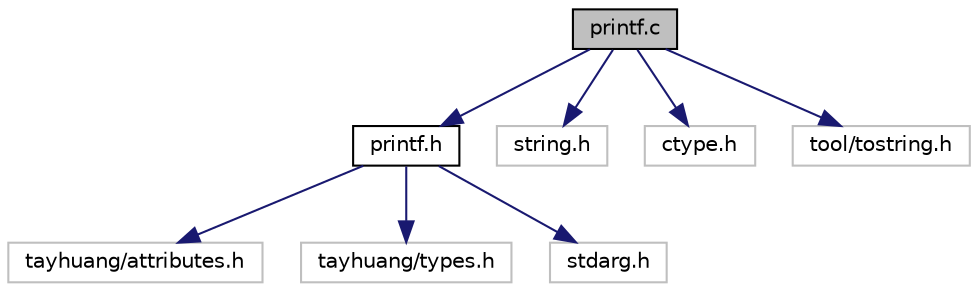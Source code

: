 digraph "printf.c"
{
 // LATEX_PDF_SIZE
  edge [fontname="Helvetica",fontsize="10",labelfontname="Helvetica",labelfontsize="10"];
  node [fontname="Helvetica",fontsize="10",shape=record];
  Node1 [label="printf.c",height=0.2,width=0.4,color="black", fillcolor="grey75", style="filled", fontcolor="black",tooltip="打印"];
  Node1 -> Node2 [color="midnightblue",fontsize="10",style="solid",fontname="Helvetica"];
  Node2 [label="printf.h",height=0.2,width=0.4,color="black", fillcolor="white", style="filled",URL="$printf_8h.html",tooltip="打印"];
  Node2 -> Node3 [color="midnightblue",fontsize="10",style="solid",fontname="Helvetica"];
  Node3 [label="tayhuang/attributes.h",height=0.2,width=0.4,color="grey75", fillcolor="white", style="filled",tooltip=" "];
  Node2 -> Node4 [color="midnightblue",fontsize="10",style="solid",fontname="Helvetica"];
  Node4 [label="tayhuang/types.h",height=0.2,width=0.4,color="grey75", fillcolor="white", style="filled",tooltip=" "];
  Node2 -> Node5 [color="midnightblue",fontsize="10",style="solid",fontname="Helvetica"];
  Node5 [label="stdarg.h",height=0.2,width=0.4,color="grey75", fillcolor="white", style="filled",tooltip=" "];
  Node1 -> Node6 [color="midnightblue",fontsize="10",style="solid",fontname="Helvetica"];
  Node6 [label="string.h",height=0.2,width=0.4,color="grey75", fillcolor="white", style="filled",tooltip=" "];
  Node1 -> Node7 [color="midnightblue",fontsize="10",style="solid",fontname="Helvetica"];
  Node7 [label="ctype.h",height=0.2,width=0.4,color="grey75", fillcolor="white", style="filled",tooltip=" "];
  Node1 -> Node8 [color="midnightblue",fontsize="10",style="solid",fontname="Helvetica"];
  Node8 [label="tool/tostring.h",height=0.2,width=0.4,color="grey75", fillcolor="white", style="filled",tooltip=" "];
}
